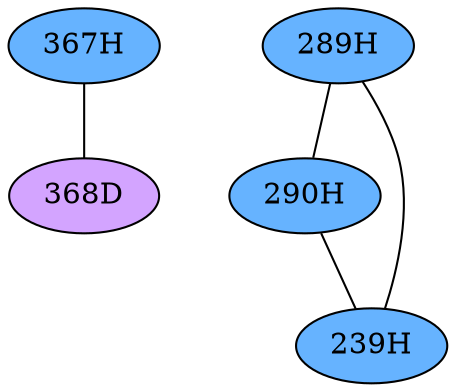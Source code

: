// The Round Table
graph {
	"367H" [fillcolor="#66B3FF" style=radial]
	"368D" [fillcolor="#D3A4FF" style=radial]
	"367H" -- "368D" [penwidth=1]
	"289H" [fillcolor="#66B3FF" style=radial]
	"290H" [fillcolor="#66B3FF" style=radial]
	"289H" -- "290H" [penwidth=1]
	"289H" [fillcolor="#66B3FF" style=radial]
	"239H" [fillcolor="#66B3FF" style=radial]
	"289H" -- "239H" [penwidth=1]
	"290H" [fillcolor="#66B3FF" style=radial]
	"239H" [fillcolor="#66B3FF" style=radial]
	"290H" -- "239H" [penwidth=1]
}
